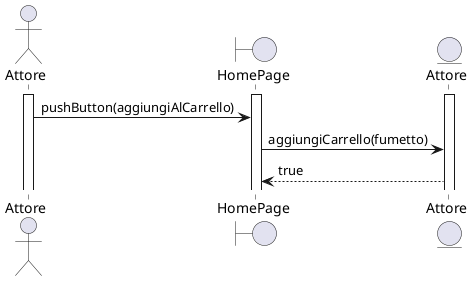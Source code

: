 @startuml

    actor Attore
    boundary HomePage
    entity Attore as AttoreE

    activate Attore
    activate AttoreE
    activate HomePage
    Attore -> HomePage : pushButton(aggiungiAlCarrello)
    HomePage -> AttoreE : aggiungiCarrello(fumetto)
    AttoreE --> HomePage : true

@enduml